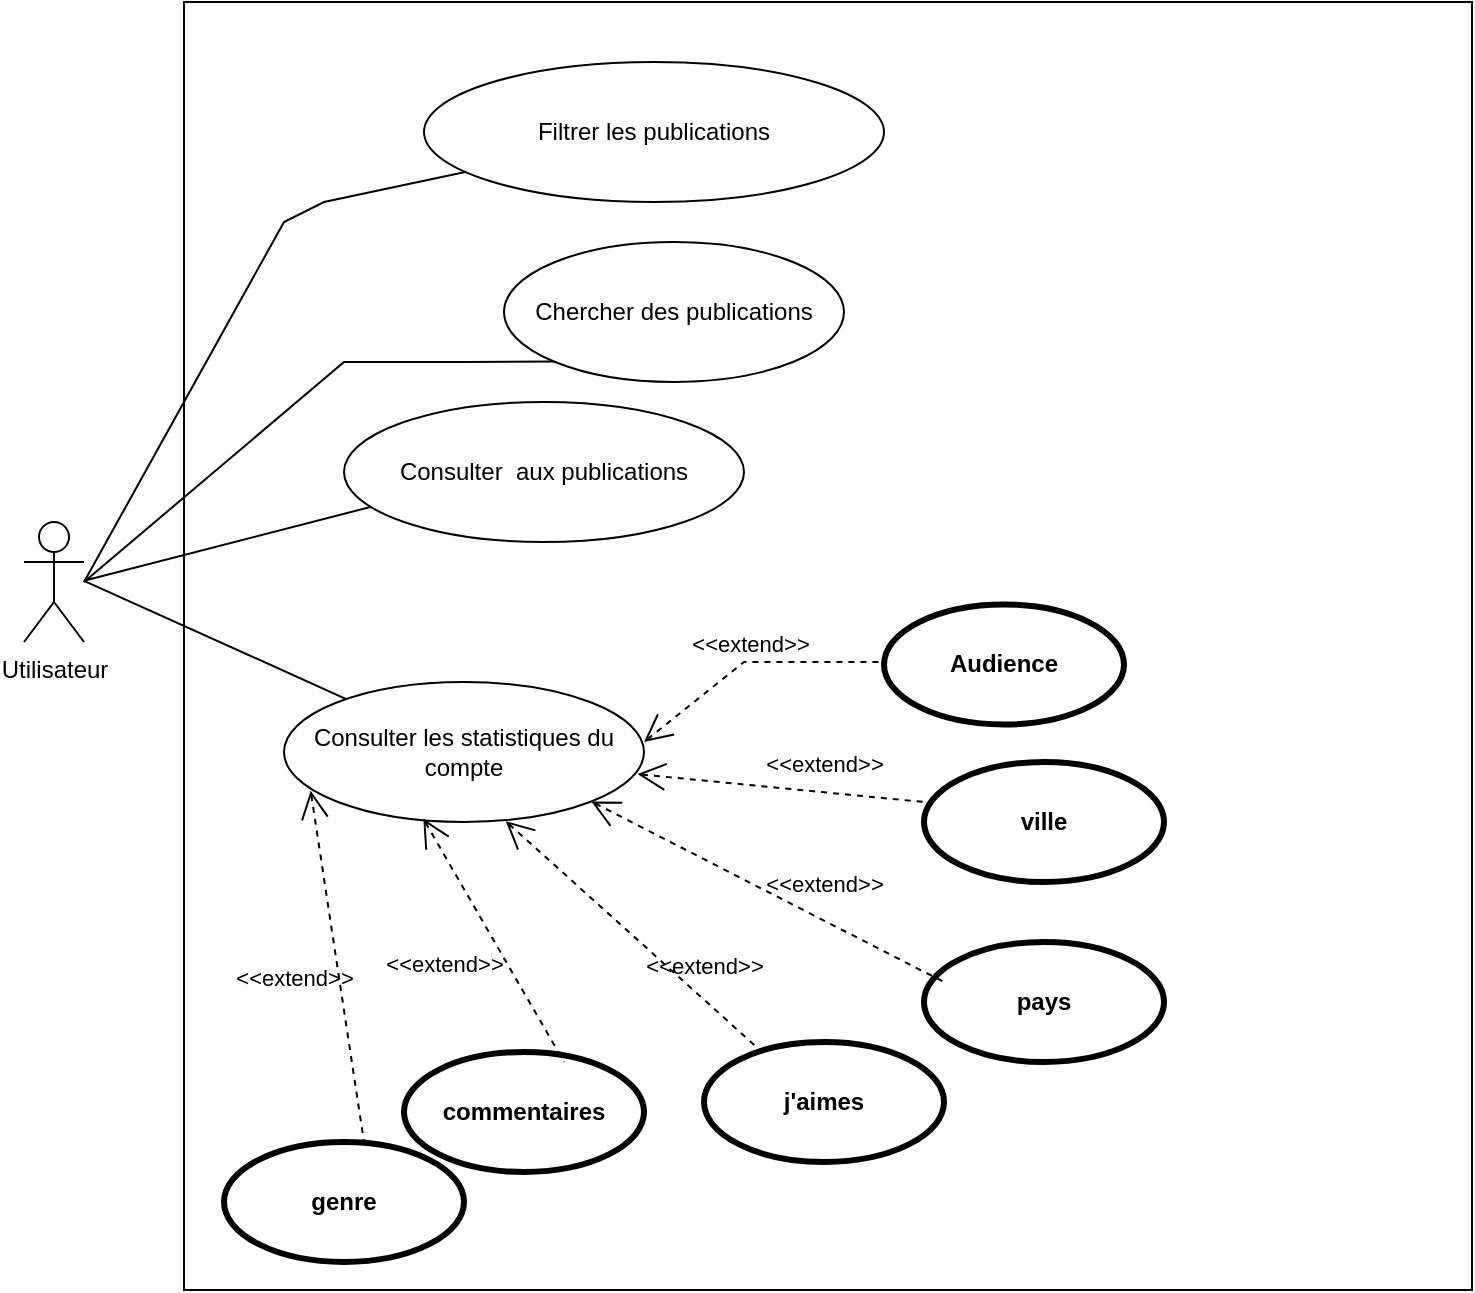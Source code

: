 <mxfile version="16.2.7" type="github">
  <diagram id="6NPVxZc6Zph17vFIf_1I" name="Page-1">
    <mxGraphModel dx="1123" dy="706" grid="1" gridSize="10" guides="1" tooltips="1" connect="1" arrows="1" fold="1" page="1" pageScale="1" pageWidth="827" pageHeight="1169" math="0" shadow="0">
      <root>
        <mxCell id="0" />
        <mxCell id="1" parent="0" />
        <mxCell id="Uz0JHmNVNITLveVFGuAH-9" value="" style="whiteSpace=wrap;html=1;aspect=fixed;" vertex="1" parent="1">
          <mxGeometry x="220" width="644" height="644" as="geometry" />
        </mxCell>
        <mxCell id="Uz0JHmNVNITLveVFGuAH-1" value="Utilisateur" style="shape=umlActor;html=1;verticalLabelPosition=bottom;verticalAlign=top;align=center;" vertex="1" parent="1">
          <mxGeometry x="140" y="260" width="30" height="60" as="geometry" />
        </mxCell>
        <mxCell id="Uz0JHmNVNITLveVFGuAH-3" value="Consulter les statistiques du compte" style="ellipse;whiteSpace=wrap;html=1;" vertex="1" parent="1">
          <mxGeometry x="270" y="340" width="180" height="70" as="geometry" />
        </mxCell>
        <mxCell id="Uz0JHmNVNITLveVFGuAH-7" value="Consulter &amp;nbsp;aux publications" style="ellipse;whiteSpace=wrap;html=1;" vertex="1" parent="1">
          <mxGeometry x="300" y="200" width="200" height="70" as="geometry" />
        </mxCell>
        <mxCell id="Uz0JHmNVNITLveVFGuAH-11" value="&amp;lt;&amp;lt;extend&amp;gt;&amp;gt;" style="edgeStyle=none;html=1;startArrow=open;endArrow=none;startSize=12;verticalAlign=bottom;dashed=1;labelBackgroundColor=none;rounded=0;" edge="1" parent="1">
          <mxGeometry width="160" relative="1" as="geometry">
            <mxPoint x="450" y="370" as="sourcePoint" />
            <mxPoint x="570" y="330" as="targetPoint" />
            <Array as="points">
              <mxPoint x="500" y="330" />
            </Array>
          </mxGeometry>
        </mxCell>
        <mxCell id="Uz0JHmNVNITLveVFGuAH-12" value="Audience" style="shape=ellipse;html=1;strokeWidth=3;fontStyle=1;whiteSpace=wrap;align=center;perimeter=ellipsePerimeter;" vertex="1" parent="1">
          <mxGeometry x="570" y="301.25" width="120" height="60" as="geometry" />
        </mxCell>
        <mxCell id="Uz0JHmNVNITLveVFGuAH-14" value="ville" style="shape=ellipse;html=1;strokeWidth=3;fontStyle=1;whiteSpace=wrap;align=center;perimeter=ellipsePerimeter;" vertex="1" parent="1">
          <mxGeometry x="590" y="380" width="120" height="60" as="geometry" />
        </mxCell>
        <mxCell id="Uz0JHmNVNITLveVFGuAH-15" value="commentaires" style="shape=ellipse;html=1;strokeWidth=3;fontStyle=1;whiteSpace=wrap;align=center;perimeter=ellipsePerimeter;" vertex="1" parent="1">
          <mxGeometry x="330" y="525" width="120" height="60" as="geometry" />
        </mxCell>
        <mxCell id="Uz0JHmNVNITLveVFGuAH-16" value="j&#39;aimes" style="shape=ellipse;html=1;strokeWidth=3;fontStyle=1;whiteSpace=wrap;align=center;perimeter=ellipsePerimeter;" vertex="1" parent="1">
          <mxGeometry x="480" y="520" width="120" height="60" as="geometry" />
        </mxCell>
        <mxCell id="Uz0JHmNVNITLveVFGuAH-17" value="pays" style="shape=ellipse;html=1;strokeWidth=3;fontStyle=1;whiteSpace=wrap;align=center;perimeter=ellipsePerimeter;" vertex="1" parent="1">
          <mxGeometry x="590" y="470" width="120" height="60" as="geometry" />
        </mxCell>
        <mxCell id="Uz0JHmNVNITLveVFGuAH-18" value="&amp;lt;&amp;lt;extend&amp;gt;&amp;gt;" style="edgeStyle=none;html=1;startArrow=open;endArrow=none;startSize=12;verticalAlign=bottom;dashed=1;labelBackgroundColor=none;rounded=0;exitX=0.982;exitY=0.658;exitDx=0;exitDy=0;exitPerimeter=0;" edge="1" parent="1" source="Uz0JHmNVNITLveVFGuAH-3">
          <mxGeometry x="0.295" y="5" width="160" relative="1" as="geometry">
            <mxPoint x="430" y="400" as="sourcePoint" />
            <mxPoint x="590" y="400" as="targetPoint" />
            <mxPoint as="offset" />
          </mxGeometry>
        </mxCell>
        <mxCell id="Uz0JHmNVNITLveVFGuAH-19" value="&amp;lt;&amp;lt;extend&amp;gt;&amp;gt;" style="edgeStyle=none;html=1;startArrow=open;endArrow=none;startSize=12;verticalAlign=bottom;dashed=1;labelBackgroundColor=none;rounded=0;entryX=0.252;entryY=0.101;entryDx=0;entryDy=0;entryPerimeter=0;exitX=0.616;exitY=0.994;exitDx=0;exitDy=0;exitPerimeter=0;" edge="1" parent="1" source="Uz0JHmNVNITLveVFGuAH-3" target="Uz0JHmNVNITLveVFGuAH-16">
          <mxGeometry x="0.465" y="7" width="160" relative="1" as="geometry">
            <mxPoint x="340" y="470" as="sourcePoint" />
            <mxPoint x="500" y="470" as="targetPoint" />
            <mxPoint y="1" as="offset" />
          </mxGeometry>
        </mxCell>
        <mxCell id="Uz0JHmNVNITLveVFGuAH-20" value="&amp;lt;&amp;lt;extend&amp;gt;&amp;gt;" style="edgeStyle=none;html=1;startArrow=open;endArrow=none;startSize=12;verticalAlign=bottom;dashed=1;labelBackgroundColor=none;rounded=0;exitX=1;exitY=1;exitDx=0;exitDy=0;" edge="1" parent="1" source="Uz0JHmNVNITLveVFGuAH-3">
          <mxGeometry x="0.275" y="8" width="160" relative="1" as="geometry">
            <mxPoint x="440" y="490" as="sourcePoint" />
            <mxPoint x="600" y="490" as="targetPoint" />
            <mxPoint as="offset" />
          </mxGeometry>
        </mxCell>
        <mxCell id="Uz0JHmNVNITLveVFGuAH-21" value="&amp;lt;&amp;lt;extend&amp;gt;&amp;gt;" style="edgeStyle=none;html=1;startArrow=open;endArrow=none;startSize=12;verticalAlign=bottom;dashed=1;labelBackgroundColor=none;rounded=0;entryX=0.667;entryY=0.083;entryDx=0;entryDy=0;entryPerimeter=0;exitX=0.387;exitY=0.977;exitDx=0;exitDy=0;exitPerimeter=0;" edge="1" parent="1" source="Uz0JHmNVNITLveVFGuAH-3" target="Uz0JHmNVNITLveVFGuAH-15">
          <mxGeometry x="0.079" y="-32" width="160" relative="1" as="geometry">
            <mxPoint x="280" y="510" as="sourcePoint" />
            <mxPoint x="440" y="510" as="targetPoint" />
            <mxPoint as="offset" />
          </mxGeometry>
        </mxCell>
        <mxCell id="Uz0JHmNVNITLveVFGuAH-22" value="" style="edgeStyle=none;html=1;endArrow=none;verticalAlign=bottom;rounded=0;entryX=0.066;entryY=0.75;entryDx=0;entryDy=0;entryPerimeter=0;" edge="1" parent="1" target="Uz0JHmNVNITLveVFGuAH-7">
          <mxGeometry width="160" relative="1" as="geometry">
            <mxPoint x="170" y="289.41" as="sourcePoint" />
            <mxPoint x="330" y="289.41" as="targetPoint" />
          </mxGeometry>
        </mxCell>
        <mxCell id="Uz0JHmNVNITLveVFGuAH-24" value="" style="edgeStyle=none;html=1;endArrow=none;verticalAlign=bottom;rounded=0;" edge="1" parent="1" target="Uz0JHmNVNITLveVFGuAH-3">
          <mxGeometry width="160" relative="1" as="geometry">
            <mxPoint x="170" y="289.41" as="sourcePoint" />
            <mxPoint x="330" y="289.41" as="targetPoint" />
          </mxGeometry>
        </mxCell>
        <mxCell id="Uz0JHmNVNITLveVFGuAH-25" value="genre" style="shape=ellipse;html=1;strokeWidth=3;fontStyle=1;whiteSpace=wrap;align=center;perimeter=ellipsePerimeter;" vertex="1" parent="1">
          <mxGeometry x="240" y="570" width="120" height="60" as="geometry" />
        </mxCell>
        <mxCell id="Uz0JHmNVNITLveVFGuAH-26" value="&amp;lt;&amp;lt;extend&amp;gt;&amp;gt;" style="edgeStyle=none;html=1;startArrow=open;endArrow=none;startSize=12;verticalAlign=bottom;dashed=1;labelBackgroundColor=none;rounded=0;exitX=0.074;exitY=0.776;exitDx=0;exitDy=0;exitPerimeter=0;" edge="1" parent="1" source="Uz0JHmNVNITLveVFGuAH-3">
          <mxGeometry x="0.128" y="-24" width="160" relative="1" as="geometry">
            <mxPoint x="160" y="610" as="sourcePoint" />
            <mxPoint x="310" y="570" as="targetPoint" />
            <mxPoint as="offset" />
          </mxGeometry>
        </mxCell>
        <mxCell id="Uz0JHmNVNITLveVFGuAH-29" value="Chercher des publications" style="ellipse;whiteSpace=wrap;html=1;" vertex="1" parent="1">
          <mxGeometry x="380" y="120" width="170" height="70" as="geometry" />
        </mxCell>
        <mxCell id="Uz0JHmNVNITLveVFGuAH-30" value="" style="edgeStyle=none;html=1;endArrow=none;verticalAlign=bottom;rounded=0;entryX=0;entryY=1;entryDx=0;entryDy=0;" edge="1" parent="1" target="Uz0JHmNVNITLveVFGuAH-29">
          <mxGeometry width="160" relative="1" as="geometry">
            <mxPoint x="170" y="290" as="sourcePoint" />
            <mxPoint x="300" y="110" as="targetPoint" />
            <Array as="points">
              <mxPoint x="300" y="180" />
              <mxPoint x="330" y="180" />
              <mxPoint x="360" y="180" />
            </Array>
          </mxGeometry>
        </mxCell>
        <mxCell id="Uz0JHmNVNITLveVFGuAH-31" value="Filtrer les publications" style="ellipse;whiteSpace=wrap;html=1;" vertex="1" parent="1">
          <mxGeometry x="340" y="30" width="230" height="70" as="geometry" />
        </mxCell>
        <mxCell id="Uz0JHmNVNITLveVFGuAH-32" value="" style="edgeStyle=none;html=1;endArrow=none;verticalAlign=bottom;rounded=0;" edge="1" parent="1" target="Uz0JHmNVNITLveVFGuAH-31">
          <mxGeometry width="160" relative="1" as="geometry">
            <mxPoint x="170" y="290" as="sourcePoint" />
            <mxPoint x="250" y="50" as="targetPoint" />
            <Array as="points">
              <mxPoint x="270" y="110" />
              <mxPoint x="290" y="100" />
            </Array>
          </mxGeometry>
        </mxCell>
      </root>
    </mxGraphModel>
  </diagram>
</mxfile>
